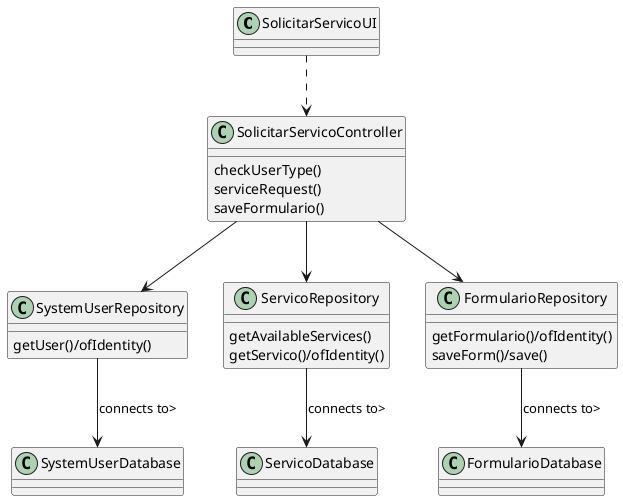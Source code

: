 @startuml


class SolicitarServicoUI
  
class SolicitarServicoController{
checkUserType()
serviceRequest()
saveFormulario()
}

class SystemUserRepository{
getUser()/ofIdentity()
}
class SystemUserDatabase

class ServicoRepository{
getAvailableServices()
getServico()/ofIdentity()
}
class ServicoDatabase

class FormularioRepository{
getFormulario()/ofIdentity()
saveForm()/save()
}
class FormularioDatabase

SolicitarServicoUI .-> SolicitarServicoController

SolicitarServicoController --> SystemUserRepository
SystemUserRepository --> SystemUserDatabase: connects to>
SolicitarServicoController --> ServicoRepository
ServicoRepository --> ServicoDatabase:connects to>
SolicitarServicoController --> FormularioRepository
FormularioRepository --> FormularioDatabase: connects to>
@enduml